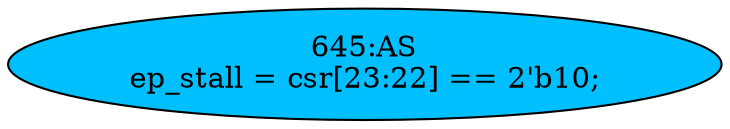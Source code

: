 strict digraph "" {
	node [label="\N"];
	"645:AS"	 [ast="<pyverilog.vparser.ast.Assign object at 0x7fae5e0fab50>",
		def_var="['ep_stall']",
		fillcolor=deepskyblue,
		label="645:AS
ep_stall = csr[23:22] == 2'b10;",
		statements="[]",
		style=filled,
		typ=Assign,
		use_var="['csr']"];
}
